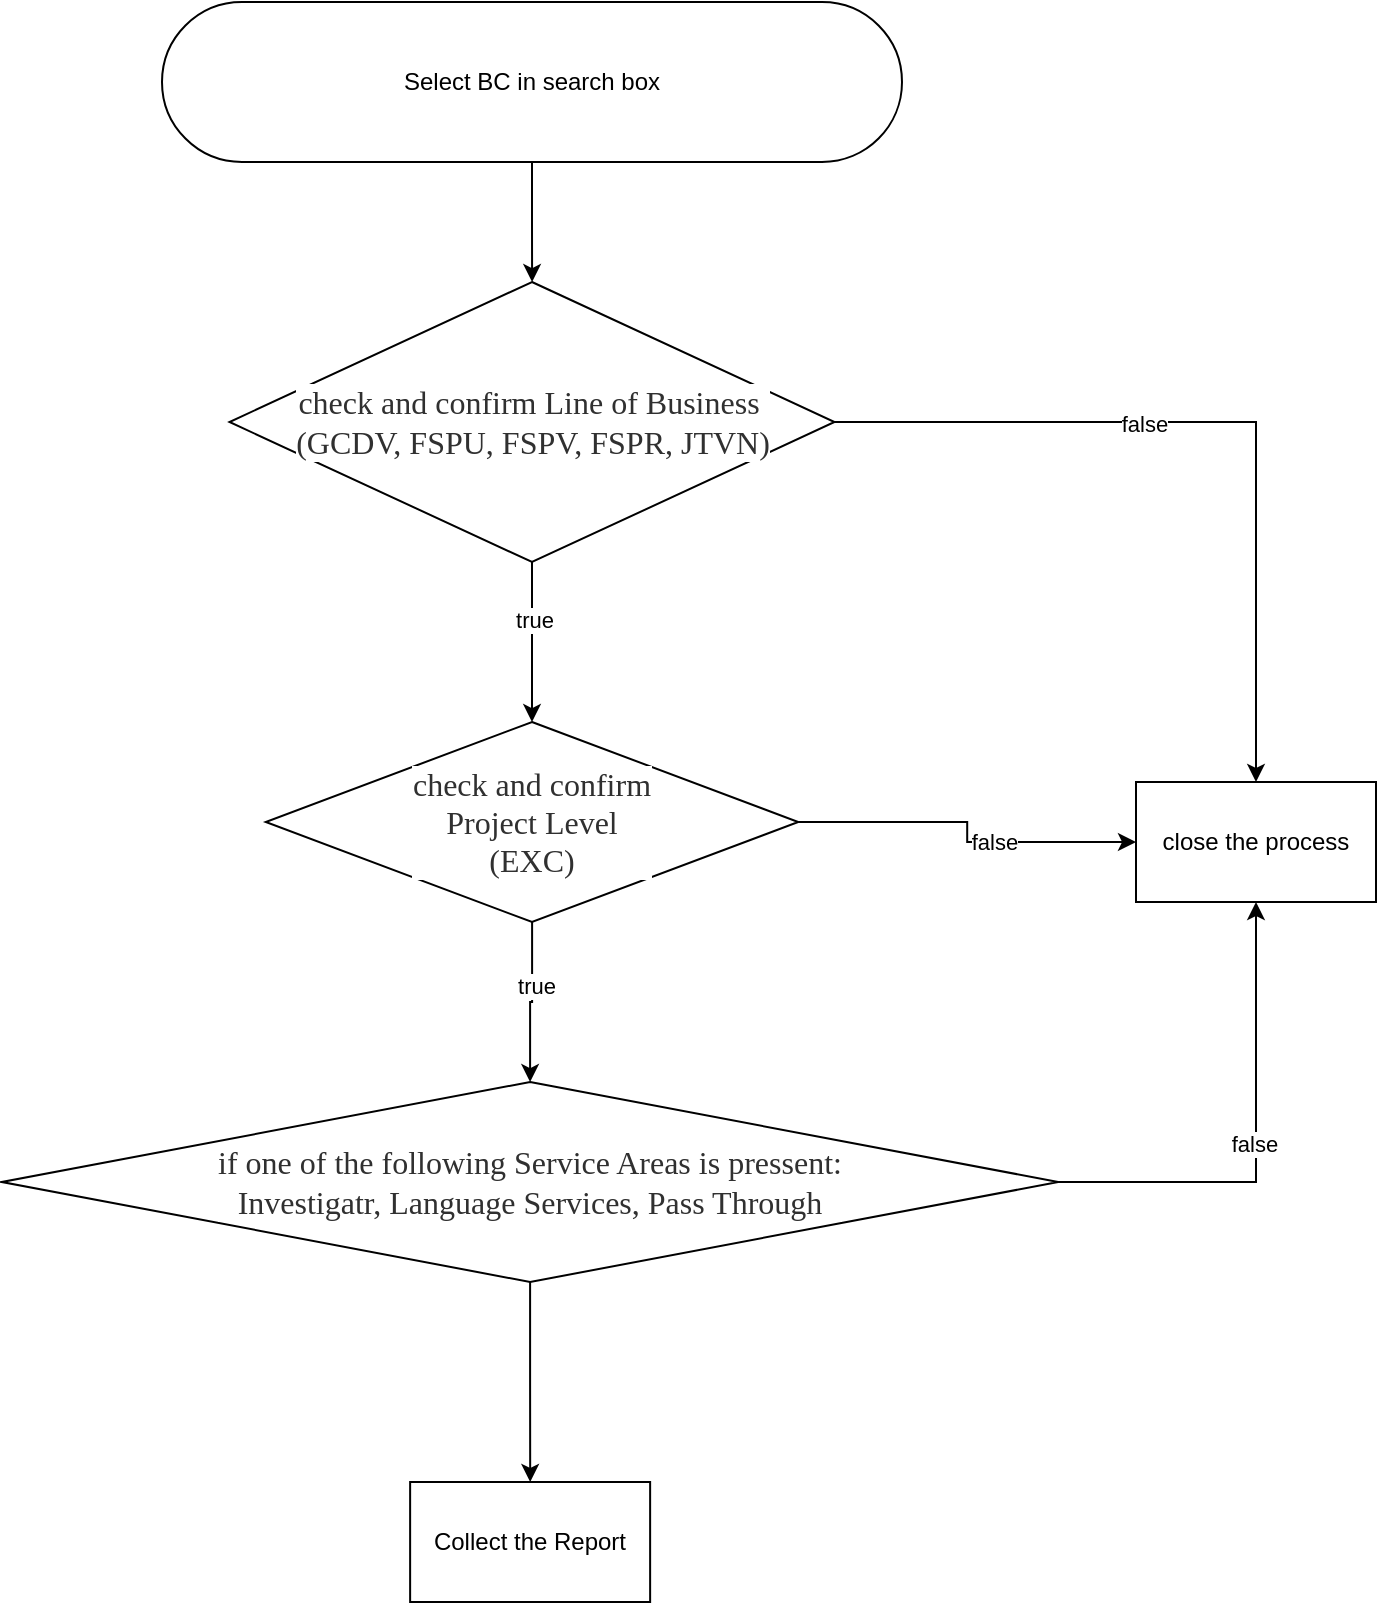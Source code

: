 <mxfile version="24.0.7" type="github">
  <diagram id="C5RBs43oDa-KdzZeNtuy" name="Page-1">
    <mxGraphModel dx="1434" dy="738" grid="1" gridSize="10" guides="1" tooltips="1" connect="1" arrows="1" fold="1" page="1" pageScale="1" pageWidth="827" pageHeight="1169" math="0" shadow="0">
      <root>
        <mxCell id="WIyWlLk6GJQsqaUBKTNV-0" />
        <mxCell id="WIyWlLk6GJQsqaUBKTNV-1" parent="WIyWlLk6GJQsqaUBKTNV-0" />
        <mxCell id="VWI6Oc27oZ494ex9-anY-2" value="" style="edgeStyle=orthogonalEdgeStyle;rounded=0;orthogonalLoop=1;jettySize=auto;html=1;" edge="1" parent="WIyWlLk6GJQsqaUBKTNV-1" source="VWI6Oc27oZ494ex9-anY-0" target="VWI6Oc27oZ494ex9-anY-1">
          <mxGeometry relative="1" as="geometry" />
        </mxCell>
        <mxCell id="VWI6Oc27oZ494ex9-anY-0" value="Select BC in search box" style="html=1;dashed=0;whiteSpace=wrap;shape=mxgraph.dfd.start" vertex="1" parent="WIyWlLk6GJQsqaUBKTNV-1">
          <mxGeometry x="220" y="10" width="370" height="80" as="geometry" />
        </mxCell>
        <mxCell id="VWI6Oc27oZ494ex9-anY-4" value="" style="edgeStyle=orthogonalEdgeStyle;rounded=0;orthogonalLoop=1;jettySize=auto;html=1;" edge="1" parent="WIyWlLk6GJQsqaUBKTNV-1" source="VWI6Oc27oZ494ex9-anY-1" target="VWI6Oc27oZ494ex9-anY-3">
          <mxGeometry relative="1" as="geometry" />
        </mxCell>
        <mxCell id="VWI6Oc27oZ494ex9-anY-5" value="true" style="edgeLabel;html=1;align=center;verticalAlign=middle;resizable=0;points=[];" vertex="1" connectable="0" parent="VWI6Oc27oZ494ex9-anY-4">
          <mxGeometry x="-0.275" y="1" relative="1" as="geometry">
            <mxPoint as="offset" />
          </mxGeometry>
        </mxCell>
        <mxCell id="VWI6Oc27oZ494ex9-anY-12" value="" style="edgeStyle=orthogonalEdgeStyle;rounded=0;orthogonalLoop=1;jettySize=auto;html=1;" edge="1" parent="WIyWlLk6GJQsqaUBKTNV-1" source="VWI6Oc27oZ494ex9-anY-1" target="VWI6Oc27oZ494ex9-anY-11">
          <mxGeometry relative="1" as="geometry" />
        </mxCell>
        <mxCell id="VWI6Oc27oZ494ex9-anY-13" value="false" style="edgeLabel;html=1;align=center;verticalAlign=middle;resizable=0;points=[];" vertex="1" connectable="0" parent="VWI6Oc27oZ494ex9-anY-12">
          <mxGeometry x="-0.208" y="-1" relative="1" as="geometry">
            <mxPoint as="offset" />
          </mxGeometry>
        </mxCell>
        <mxCell id="VWI6Oc27oZ494ex9-anY-1" value="&lt;p style=&quot;margin: 0px; padding: 0px; user-select: text; -webkit-user-drag: none; -webkit-tap-highlight-color: transparent; color: rgb(48, 48, 48); font-family: Calibri; font-size: 16px; background-color: rgb(255, 255, 255);&quot;&gt;&lt;span style=&quot;margin: 0px; padding: 0px; user-select: text; -webkit-user-drag: none; -webkit-tap-highlight-color: transparent; font-size: 12pt;&quot; data-colorformula=&quot;THEMEVAL(&amp;quot;TextColor&amp;quot;,RGB(0,0,0))&quot; data-colorparams=&quot;#feffff_null_null&quot;&gt;check and confirm Line of Business&amp;nbsp;&lt;/span&gt;&lt;/p&gt;&lt;p style=&quot;margin: 0px; padding: 0px; user-select: text; -webkit-user-drag: none; -webkit-tap-highlight-color: transparent; color: rgb(48, 48, 48); font-family: Calibri; font-size: 16px; background-color: rgb(255, 255, 255);&quot;&gt;&lt;span style=&quot;margin: 0px; padding: 0px; user-select: text; -webkit-user-drag: none; -webkit-tap-highlight-color: transparent; font-size: 12pt;&quot; data-colorformula=&quot;THEMEVAL(&amp;quot;TextColor&amp;quot;,RGB(0,0,0))&quot; data-colorparams=&quot;#feffff_null_null&quot;&gt;(GCDV, FSPU, FSPV, FSPR, JTVN)&lt;/span&gt;&lt;/p&gt;" style="rhombus;whiteSpace=wrap;html=1;dashed=0;" vertex="1" parent="WIyWlLk6GJQsqaUBKTNV-1">
          <mxGeometry x="253.75" y="150" width="302.5" height="140" as="geometry" />
        </mxCell>
        <mxCell id="VWI6Oc27oZ494ex9-anY-7" value="" style="edgeStyle=orthogonalEdgeStyle;rounded=0;orthogonalLoop=1;jettySize=auto;html=1;" edge="1" parent="WIyWlLk6GJQsqaUBKTNV-1" source="VWI6Oc27oZ494ex9-anY-3" target="VWI6Oc27oZ494ex9-anY-6">
          <mxGeometry relative="1" as="geometry" />
        </mxCell>
        <mxCell id="VWI6Oc27oZ494ex9-anY-8" value="true" style="edgeLabel;html=1;align=center;verticalAlign=middle;resizable=0;points=[];" vertex="1" connectable="0" parent="VWI6Oc27oZ494ex9-anY-7">
          <mxGeometry x="-0.225" y="2" relative="1" as="geometry">
            <mxPoint as="offset" />
          </mxGeometry>
        </mxCell>
        <mxCell id="VWI6Oc27oZ494ex9-anY-14" style="edgeStyle=orthogonalEdgeStyle;rounded=0;orthogonalLoop=1;jettySize=auto;html=1;" edge="1" parent="WIyWlLk6GJQsqaUBKTNV-1" source="VWI6Oc27oZ494ex9-anY-3" target="VWI6Oc27oZ494ex9-anY-11">
          <mxGeometry relative="1" as="geometry" />
        </mxCell>
        <mxCell id="VWI6Oc27oZ494ex9-anY-15" value="false" style="edgeLabel;html=1;align=center;verticalAlign=middle;resizable=0;points=[];" vertex="1" connectable="0" parent="VWI6Oc27oZ494ex9-anY-14">
          <mxGeometry x="0.206" relative="1" as="geometry">
            <mxPoint as="offset" />
          </mxGeometry>
        </mxCell>
        <mxCell id="VWI6Oc27oZ494ex9-anY-3" value="&lt;p style=&quot;margin: 0px; padding: 0px; user-select: text; -webkit-user-drag: none; -webkit-tap-highlight-color: transparent; color: rgb(48, 48, 48); font-family: Calibri; font-size: 16px; background-color: rgb(255, 255, 255);&quot;&gt;&lt;span style=&quot;margin: 0px; padding: 0px; user-select: text; -webkit-user-drag: none; -webkit-tap-highlight-color: transparent; font-size: 12pt;&quot; data-colorformula=&quot;THEMEVAL(&amp;quot;TextColor&amp;quot;,RGB(0,0,0))&quot; data-colorparams=&quot;#feffff_null_null&quot;&gt;check and confirm&lt;/span&gt;&lt;/p&gt;&lt;p style=&quot;margin: 0px; padding: 0px; user-select: text; -webkit-user-drag: none; -webkit-tap-highlight-color: transparent; color: rgb(48, 48, 48); font-family: Calibri; font-size: 16px; background-color: rgb(255, 255, 255);&quot;&gt;&lt;span style=&quot;margin: 0px; padding: 0px; user-select: text; -webkit-user-drag: none; -webkit-tap-highlight-color: transparent; font-size: 12pt;&quot; data-colorformula=&quot;THEMEVAL(&amp;quot;TextColor&amp;quot;,RGB(0,0,0))&quot; data-colorparams=&quot;#feffff_null_null&quot;&gt;Project Level&lt;/span&gt;&lt;/p&gt;&lt;p style=&quot;margin: 0px; padding: 0px; user-select: text; -webkit-user-drag: none; -webkit-tap-highlight-color: transparent; color: rgb(48, 48, 48); font-family: Calibri; font-size: 16px; background-color: rgb(255, 255, 255);&quot;&gt;&lt;span style=&quot;margin: 0px; padding: 0px; user-select: text; -webkit-user-drag: none; -webkit-tap-highlight-color: transparent; font-size: 12pt;&quot; data-colorformula=&quot;THEMEVAL(&amp;quot;TextColor&amp;quot;,RGB(0,0,0))&quot; data-colorparams=&quot;#feffff_null_null&quot;&gt;(EXC)&lt;/span&gt;&lt;/p&gt;" style="rhombus;whiteSpace=wrap;html=1;dashed=0;" vertex="1" parent="WIyWlLk6GJQsqaUBKTNV-1">
          <mxGeometry x="271.88" y="370" width="266.25" height="100" as="geometry" />
        </mxCell>
        <mxCell id="VWI6Oc27oZ494ex9-anY-10" value="" style="edgeStyle=orthogonalEdgeStyle;rounded=0;orthogonalLoop=1;jettySize=auto;html=1;" edge="1" parent="WIyWlLk6GJQsqaUBKTNV-1" source="VWI6Oc27oZ494ex9-anY-6" target="VWI6Oc27oZ494ex9-anY-9">
          <mxGeometry relative="1" as="geometry" />
        </mxCell>
        <mxCell id="VWI6Oc27oZ494ex9-anY-16" style="edgeStyle=orthogonalEdgeStyle;rounded=0;orthogonalLoop=1;jettySize=auto;html=1;entryX=0.5;entryY=1;entryDx=0;entryDy=0;" edge="1" parent="WIyWlLk6GJQsqaUBKTNV-1" source="VWI6Oc27oZ494ex9-anY-6" target="VWI6Oc27oZ494ex9-anY-11">
          <mxGeometry relative="1" as="geometry" />
        </mxCell>
        <mxCell id="VWI6Oc27oZ494ex9-anY-17" value="false" style="edgeLabel;html=1;align=center;verticalAlign=middle;resizable=0;points=[];" vertex="1" connectable="0" parent="VWI6Oc27oZ494ex9-anY-16">
          <mxGeometry x="-0.013" y="1" relative="1" as="geometry">
            <mxPoint as="offset" />
          </mxGeometry>
        </mxCell>
        <mxCell id="VWI6Oc27oZ494ex9-anY-6" value="&lt;p style=&quot;margin: 0px; padding: 0px; user-select: text; -webkit-user-drag: none; -webkit-tap-highlight-color: transparent; color: rgb(48, 48, 48); font-family: Calibri; font-size: 16px; background-color: rgb(255, 255, 255);&quot;&gt;&lt;span style=&quot;margin: 0px; padding: 0px; user-select: text; -webkit-user-drag: none; -webkit-tap-highlight-color: transparent; font-size: 12pt;&quot; data-colorformula=&quot;THEMEVAL(&amp;quot;TextColor&amp;quot;,RGB(0,0,0))&quot; data-colorparams=&quot;#feffff_null_null&quot;&gt;if one of the following Service Areas is pressent:&lt;/span&gt;&lt;/p&gt;&lt;p style=&quot;margin: 0px; padding: 0px; user-select: text; -webkit-user-drag: none; -webkit-tap-highlight-color: transparent; color: rgb(48, 48, 48); font-family: Calibri; font-size: 16px; background-color: rgb(255, 255, 255);&quot;&gt;&lt;span style=&quot;margin: 0px; padding: 0px; user-select: text; -webkit-user-drag: none; -webkit-tap-highlight-color: transparent; font-size: 12pt;&quot; data-colorformula=&quot;THEMEVAL(&amp;quot;TextColor&amp;quot;,RGB(0,0,0))&quot; data-colorparams=&quot;#feffff_null_null&quot;&gt;Investigatr, Language Services, Pass Through&lt;/span&gt;&lt;/p&gt;" style="rhombus;whiteSpace=wrap;html=1;dashed=0;" vertex="1" parent="WIyWlLk6GJQsqaUBKTNV-1">
          <mxGeometry x="140" y="550" width="528.13" height="100" as="geometry" />
        </mxCell>
        <mxCell id="VWI6Oc27oZ494ex9-anY-9" value="Collect the Report" style="whiteSpace=wrap;html=1;dashed=0;" vertex="1" parent="WIyWlLk6GJQsqaUBKTNV-1">
          <mxGeometry x="344.065" y="750" width="120" height="60" as="geometry" />
        </mxCell>
        <mxCell id="VWI6Oc27oZ494ex9-anY-11" value="close the process" style="whiteSpace=wrap;html=1;dashed=0;" vertex="1" parent="WIyWlLk6GJQsqaUBKTNV-1">
          <mxGeometry x="707" y="400" width="120" height="60" as="geometry" />
        </mxCell>
      </root>
    </mxGraphModel>
  </diagram>
</mxfile>
